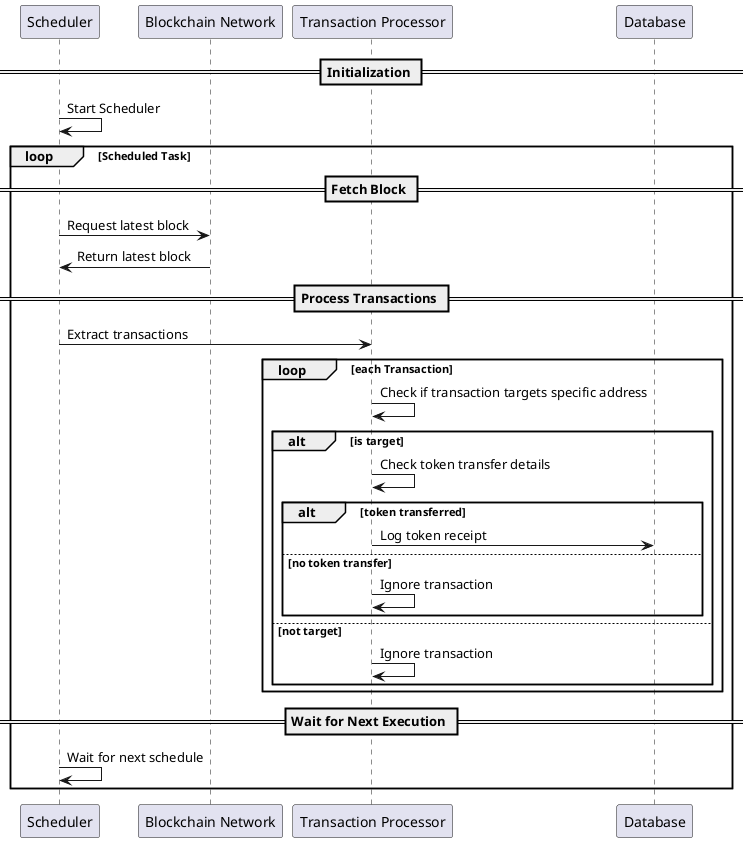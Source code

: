 @startuml
participant "Scheduler" as S
participant "Blockchain Network" as B
participant "Transaction Processor" as TP
participant "Database" as DB

== Initialization ==
S -> S: Start Scheduler

loop Scheduled Task
    == Fetch Block ==
    S -> B: Request latest block
    B -> S: Return latest block

    == Process Transactions ==
    S -> TP: Extract transactions
    loop each Transaction
        TP -> TP: Check if transaction targets specific address
        alt is target
            TP -> TP: Check token transfer details
            alt token transferred
                TP -> DB: Log token receipt
            else no token transfer
                TP -> TP: Ignore transaction
            end
        else not target
            TP -> TP: Ignore transaction
        end
    end

    == Wait for Next Execution ==
    S -> S: Wait for next schedule
end

@enduml
